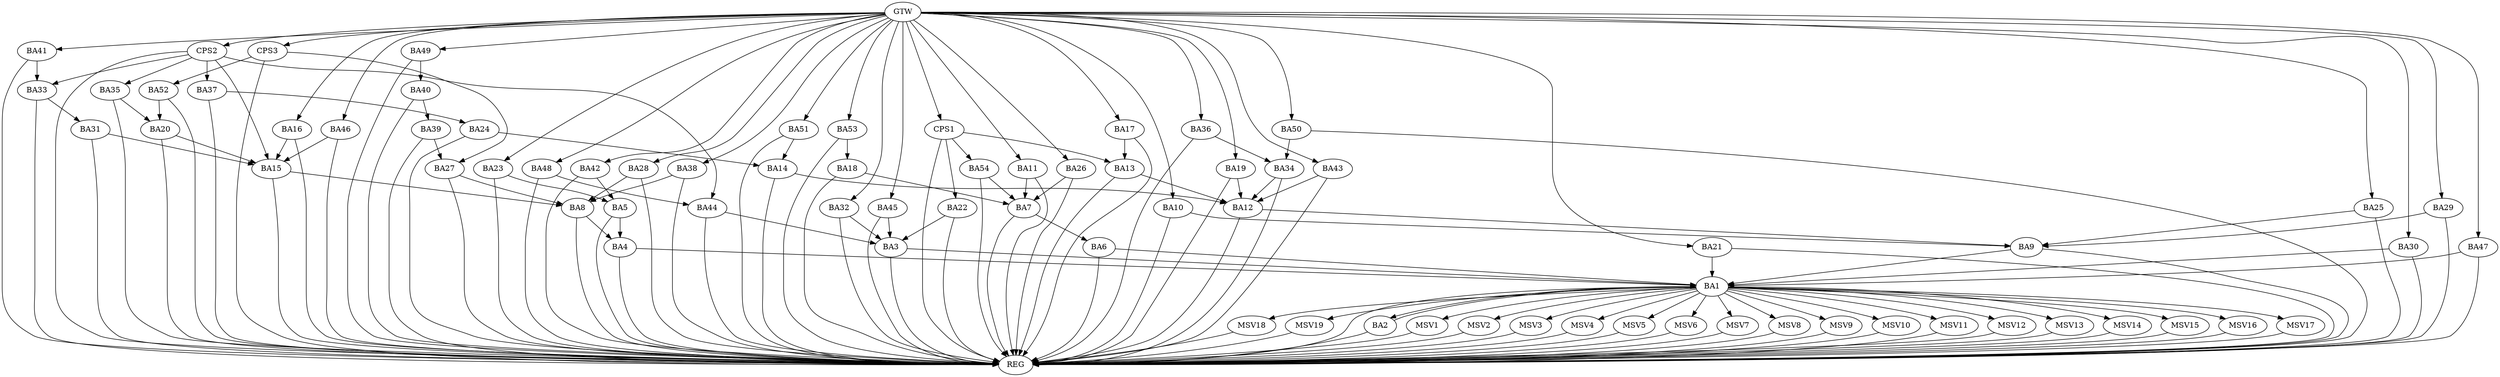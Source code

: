 strict digraph G {
  BA1 [ label="BA1" ];
  BA2 [ label="BA2" ];
  BA3 [ label="BA3" ];
  BA4 [ label="BA4" ];
  BA5 [ label="BA5" ];
  BA6 [ label="BA6" ];
  BA7 [ label="BA7" ];
  BA8 [ label="BA8" ];
  BA9 [ label="BA9" ];
  BA10 [ label="BA10" ];
  BA11 [ label="BA11" ];
  BA12 [ label="BA12" ];
  BA13 [ label="BA13" ];
  BA14 [ label="BA14" ];
  BA15 [ label="BA15" ];
  BA16 [ label="BA16" ];
  BA17 [ label="BA17" ];
  BA18 [ label="BA18" ];
  BA19 [ label="BA19" ];
  BA20 [ label="BA20" ];
  BA21 [ label="BA21" ];
  BA22 [ label="BA22" ];
  BA23 [ label="BA23" ];
  BA24 [ label="BA24" ];
  BA25 [ label="BA25" ];
  BA26 [ label="BA26" ];
  BA27 [ label="BA27" ];
  BA28 [ label="BA28" ];
  BA29 [ label="BA29" ];
  BA30 [ label="BA30" ];
  BA31 [ label="BA31" ];
  BA32 [ label="BA32" ];
  BA33 [ label="BA33" ];
  BA34 [ label="BA34" ];
  BA35 [ label="BA35" ];
  BA36 [ label="BA36" ];
  BA37 [ label="BA37" ];
  BA38 [ label="BA38" ];
  BA39 [ label="BA39" ];
  BA40 [ label="BA40" ];
  BA41 [ label="BA41" ];
  BA42 [ label="BA42" ];
  BA43 [ label="BA43" ];
  BA44 [ label="BA44" ];
  BA45 [ label="BA45" ];
  BA46 [ label="BA46" ];
  BA47 [ label="BA47" ];
  BA48 [ label="BA48" ];
  BA49 [ label="BA49" ];
  BA50 [ label="BA50" ];
  BA51 [ label="BA51" ];
  BA52 [ label="BA52" ];
  BA53 [ label="BA53" ];
  BA54 [ label="BA54" ];
  CPS1 [ label="CPS1" ];
  CPS2 [ label="CPS2" ];
  CPS3 [ label="CPS3" ];
  GTW [ label="GTW" ];
  REG [ label="REG" ];
  MSV1 [ label="MSV1" ];
  MSV2 [ label="MSV2" ];
  MSV3 [ label="MSV3" ];
  MSV4 [ label="MSV4" ];
  MSV5 [ label="MSV5" ];
  MSV6 [ label="MSV6" ];
  MSV7 [ label="MSV7" ];
  MSV8 [ label="MSV8" ];
  MSV9 [ label="MSV9" ];
  MSV10 [ label="MSV10" ];
  MSV11 [ label="MSV11" ];
  MSV12 [ label="MSV12" ];
  MSV13 [ label="MSV13" ];
  MSV14 [ label="MSV14" ];
  MSV15 [ label="MSV15" ];
  MSV16 [ label="MSV16" ];
  MSV17 [ label="MSV17" ];
  MSV18 [ label="MSV18" ];
  MSV19 [ label="MSV19" ];
  BA1 -> BA2;
  BA2 -> BA1;
  BA3 -> BA1;
  BA4 -> BA1;
  BA5 -> BA4;
  BA6 -> BA1;
  BA7 -> BA6;
  BA8 -> BA4;
  BA9 -> BA1;
  BA10 -> BA9;
  BA11 -> BA7;
  BA12 -> BA9;
  BA13 -> BA12;
  BA14 -> BA12;
  BA15 -> BA8;
  BA16 -> BA15;
  BA17 -> BA13;
  BA18 -> BA7;
  BA19 -> BA12;
  BA20 -> BA15;
  BA21 -> BA1;
  BA22 -> BA3;
  BA23 -> BA5;
  BA24 -> BA14;
  BA25 -> BA9;
  BA26 -> BA7;
  BA27 -> BA8;
  BA28 -> BA8;
  BA29 -> BA9;
  BA30 -> BA1;
  BA31 -> BA15;
  BA32 -> BA3;
  BA33 -> BA31;
  BA34 -> BA12;
  BA35 -> BA20;
  BA36 -> BA34;
  BA37 -> BA24;
  BA38 -> BA8;
  BA39 -> BA27;
  BA40 -> BA39;
  BA41 -> BA33;
  BA42 -> BA5;
  BA43 -> BA12;
  BA44 -> BA3;
  BA45 -> BA3;
  BA46 -> BA15;
  BA47 -> BA1;
  BA48 -> BA44;
  BA49 -> BA40;
  BA50 -> BA34;
  BA51 -> BA14;
  BA52 -> BA20;
  BA53 -> BA18;
  BA54 -> BA7;
  CPS1 -> BA54;
  CPS1 -> BA22;
  CPS1 -> BA13;
  CPS2 -> BA33;
  CPS2 -> BA15;
  CPS2 -> BA44;
  CPS2 -> BA37;
  CPS2 -> BA35;
  CPS3 -> BA27;
  CPS3 -> BA52;
  GTW -> BA10;
  GTW -> BA11;
  GTW -> BA16;
  GTW -> BA17;
  GTW -> BA19;
  GTW -> BA21;
  GTW -> BA23;
  GTW -> BA25;
  GTW -> BA26;
  GTW -> BA28;
  GTW -> BA29;
  GTW -> BA30;
  GTW -> BA32;
  GTW -> BA36;
  GTW -> BA38;
  GTW -> BA41;
  GTW -> BA42;
  GTW -> BA43;
  GTW -> BA45;
  GTW -> BA46;
  GTW -> BA47;
  GTW -> BA48;
  GTW -> BA49;
  GTW -> BA50;
  GTW -> BA51;
  GTW -> BA53;
  GTW -> CPS1;
  GTW -> CPS2;
  GTW -> CPS3;
  BA1 -> REG;
  BA2 -> REG;
  BA3 -> REG;
  BA4 -> REG;
  BA5 -> REG;
  BA6 -> REG;
  BA7 -> REG;
  BA8 -> REG;
  BA9 -> REG;
  BA10 -> REG;
  BA11 -> REG;
  BA12 -> REG;
  BA13 -> REG;
  BA14 -> REG;
  BA15 -> REG;
  BA16 -> REG;
  BA17 -> REG;
  BA18 -> REG;
  BA19 -> REG;
  BA20 -> REG;
  BA21 -> REG;
  BA22 -> REG;
  BA23 -> REG;
  BA24 -> REG;
  BA25 -> REG;
  BA26 -> REG;
  BA27 -> REG;
  BA28 -> REG;
  BA29 -> REG;
  BA30 -> REG;
  BA31 -> REG;
  BA32 -> REG;
  BA33 -> REG;
  BA34 -> REG;
  BA35 -> REG;
  BA36 -> REG;
  BA37 -> REG;
  BA38 -> REG;
  BA39 -> REG;
  BA40 -> REG;
  BA41 -> REG;
  BA42 -> REG;
  BA43 -> REG;
  BA44 -> REG;
  BA45 -> REG;
  BA46 -> REG;
  BA47 -> REG;
  BA48 -> REG;
  BA49 -> REG;
  BA50 -> REG;
  BA51 -> REG;
  BA52 -> REG;
  BA53 -> REG;
  BA54 -> REG;
  CPS1 -> REG;
  CPS2 -> REG;
  CPS3 -> REG;
  BA1 -> MSV1;
  BA1 -> MSV2;
  BA1 -> MSV3;
  MSV1 -> REG;
  MSV2 -> REG;
  MSV3 -> REG;
  BA1 -> MSV4;
  MSV4 -> REG;
  BA1 -> MSV5;
  MSV5 -> REG;
  BA1 -> MSV6;
  BA1 -> MSV7;
  BA1 -> MSV8;
  MSV6 -> REG;
  MSV7 -> REG;
  MSV8 -> REG;
  BA1 -> MSV9;
  MSV9 -> REG;
  BA1 -> MSV10;
  MSV10 -> REG;
  BA1 -> MSV11;
  BA1 -> MSV12;
  BA1 -> MSV13;
  BA1 -> MSV14;
  MSV11 -> REG;
  MSV12 -> REG;
  MSV13 -> REG;
  MSV14 -> REG;
  BA1 -> MSV15;
  BA1 -> MSV16;
  BA1 -> MSV17;
  BA1 -> MSV18;
  MSV15 -> REG;
  MSV16 -> REG;
  MSV17 -> REG;
  MSV18 -> REG;
  BA1 -> MSV19;
  MSV19 -> REG;
}
